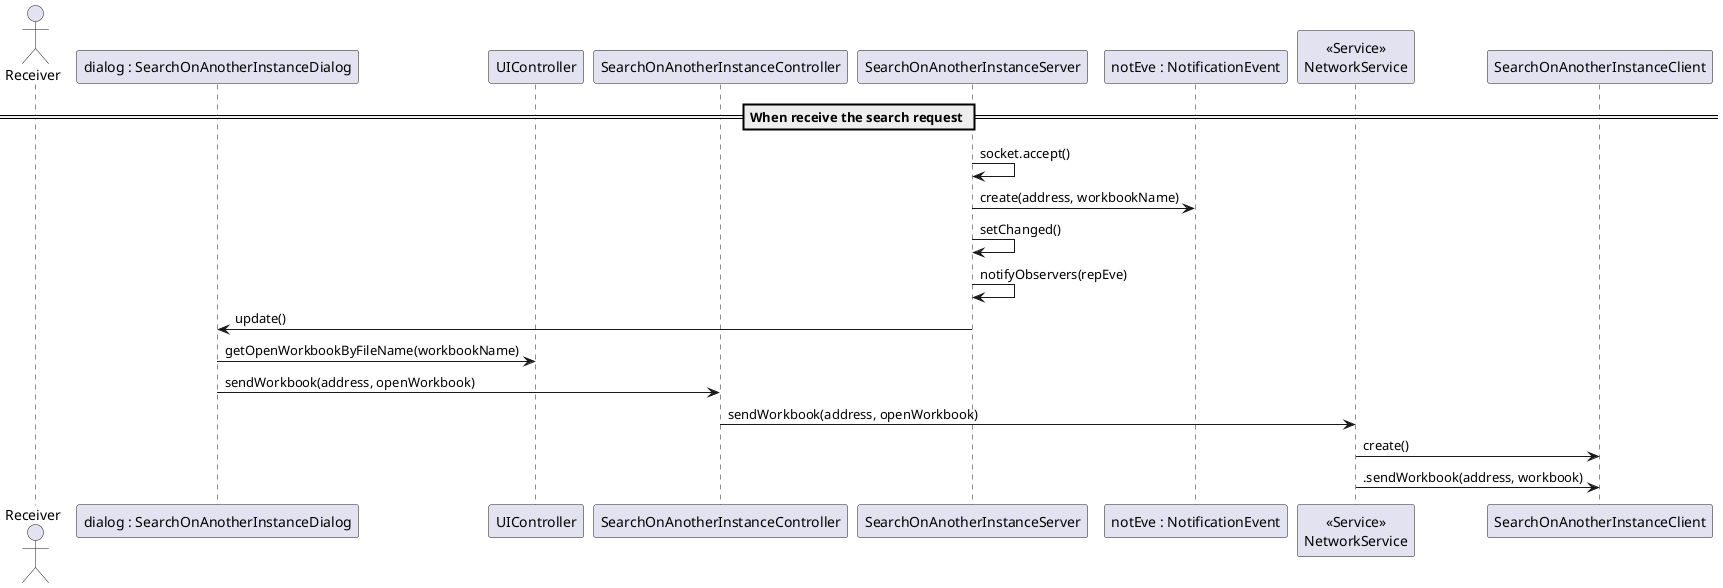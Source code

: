 @startuml doc-files/sequence_diagram_receiver.png
actor Receiver as user
participant "dialog : SearchOnAnotherInstanceDialog" as said
participant "UIController" as uic
participant "SearchOnAnotherInstanceController" as saic
participant "SearchOnAnotherInstanceServer" as serv
participant "notEve : NotificationEvent" as notEve
participant "<<Service>>\nNetworkService" as net
participant "SearchOnAnotherInstanceClient" as soaic
== When receive the search request ==
serv -> serv : socket.accept()
serv -> notEve : create(address, workbookName)
serv -> serv : setChanged()
serv -> serv : notifyObservers(repEve)
serv -> said : update()
said -> uic : getOpenWorkbookByFileName(workbookName)
said -> saic : sendWorkbook(address, openWorkbook)
saic -> net : sendWorkbook(address, openWorkbook)
net -> soaic : create()
net -> soaic : .sendWorkbook(address, workbook)
@enduml